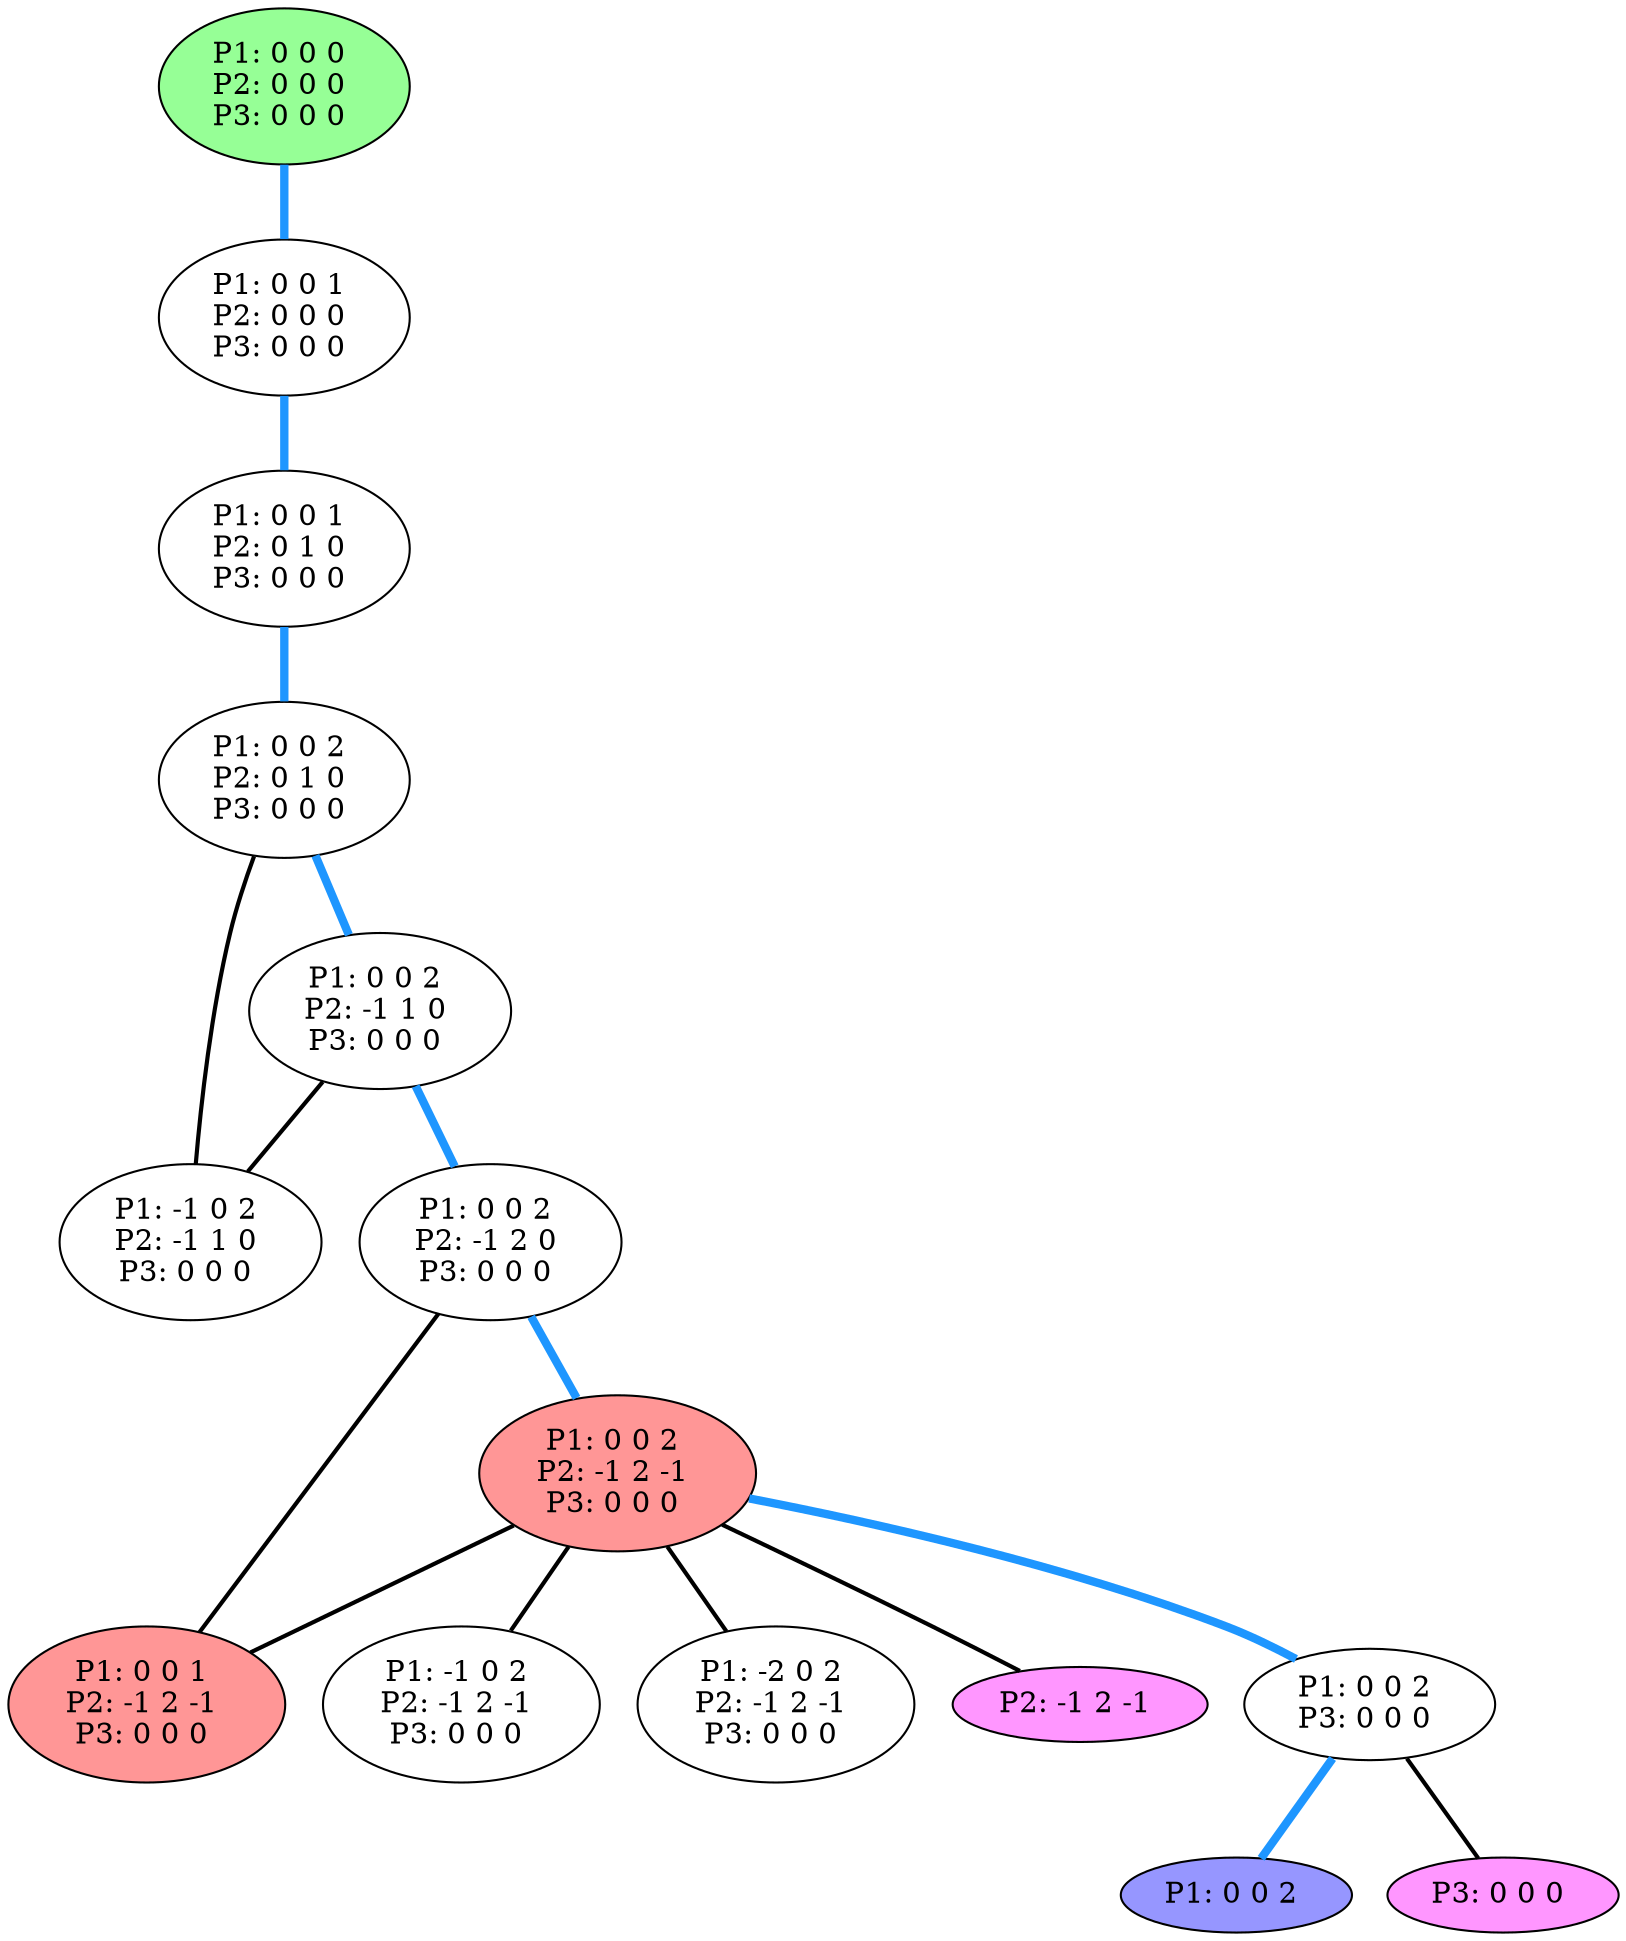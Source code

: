 graph G {
color = "black"
0 [label = "P1: 0 0 0 
P2: 0 0 0 
P3: 0 0 0 
",  style="filled", fillcolor = "#96FF96"];
1 [label = "P1: 0 0 1 
P2: 0 0 0 
P3: 0 0 0 
"];
2 [label = "P1: 0 0 1 
P2: 0 1 0 
P3: 0 0 0 
"];
3 [label = "P1: 0 0 2 
P2: 0 1 0 
P3: 0 0 0 
"];
4 [label = "P1: 0 0 2 
P2: -1 1 0 
P3: 0 0 0 
"];
5 [label = "P1: -1 0 2 
P2: -1 1 0 
P3: 0 0 0 
"];
6 [label = "P1: 0 0 2 
P2: -1 2 0 
P3: 0 0 0 
"];
7 [label = "P1: 0 0 2 
P2: -1 2 -1 
P3: 0 0 0 
",  style="filled", fillcolor = "#FF9696"];
8 [label = "P1: 0 0 1 
P2: -1 2 -1 
P3: 0 0 0 
",  style="filled", fillcolor = "#FF9696"];
9 [label = "P1: -1 0 2 
P2: -1 2 -1 
P3: 0 0 0 
"];
10 [label = "P1: -2 0 2 
P2: -1 2 -1 
P3: 0 0 0 
"];
11 [label = "P2: -1 2 -1 
",  style="filled", fillcolor = "#FF96FF"];
12 [label = "P1: 0 0 2 
P3: 0 0 0 
"];
13 [label = "P1: 0 0 2 
", style="filled", fillcolor = "#9696FF"];
14 [label = "P3: 0 0 0 
",  style="filled", fillcolor = "#FF96FF"];
edge [style=bold];
0 -- 1 [color="#1E96FF", penwidth=4.0];

1 -- 2 [color="#1E96FF", penwidth=4.0];

2 -- 3 [color="#1E96FF", penwidth=4.0];

3 -- 4 [color="#1E96FF", penwidth=4.0];
3 -- 5 [color=black];

4 -- 5 [color=black];
4 -- 6 [color="#1E96FF", penwidth=4.0];


6 -- 7 [color="#1E96FF", penwidth=4.0];
6 -- 8 [color=black];

7 -- 9 [color=black];
7 -- 10 [color=black];
7 -- 8 [color=black];
7 -- 12 [color="#1E96FF", penwidth=4.0];
7 -- 11 [color=black];




12 -- 14 [color=black];
12 -- 13 [color="#1E96FF", penwidth=4.0];

}
